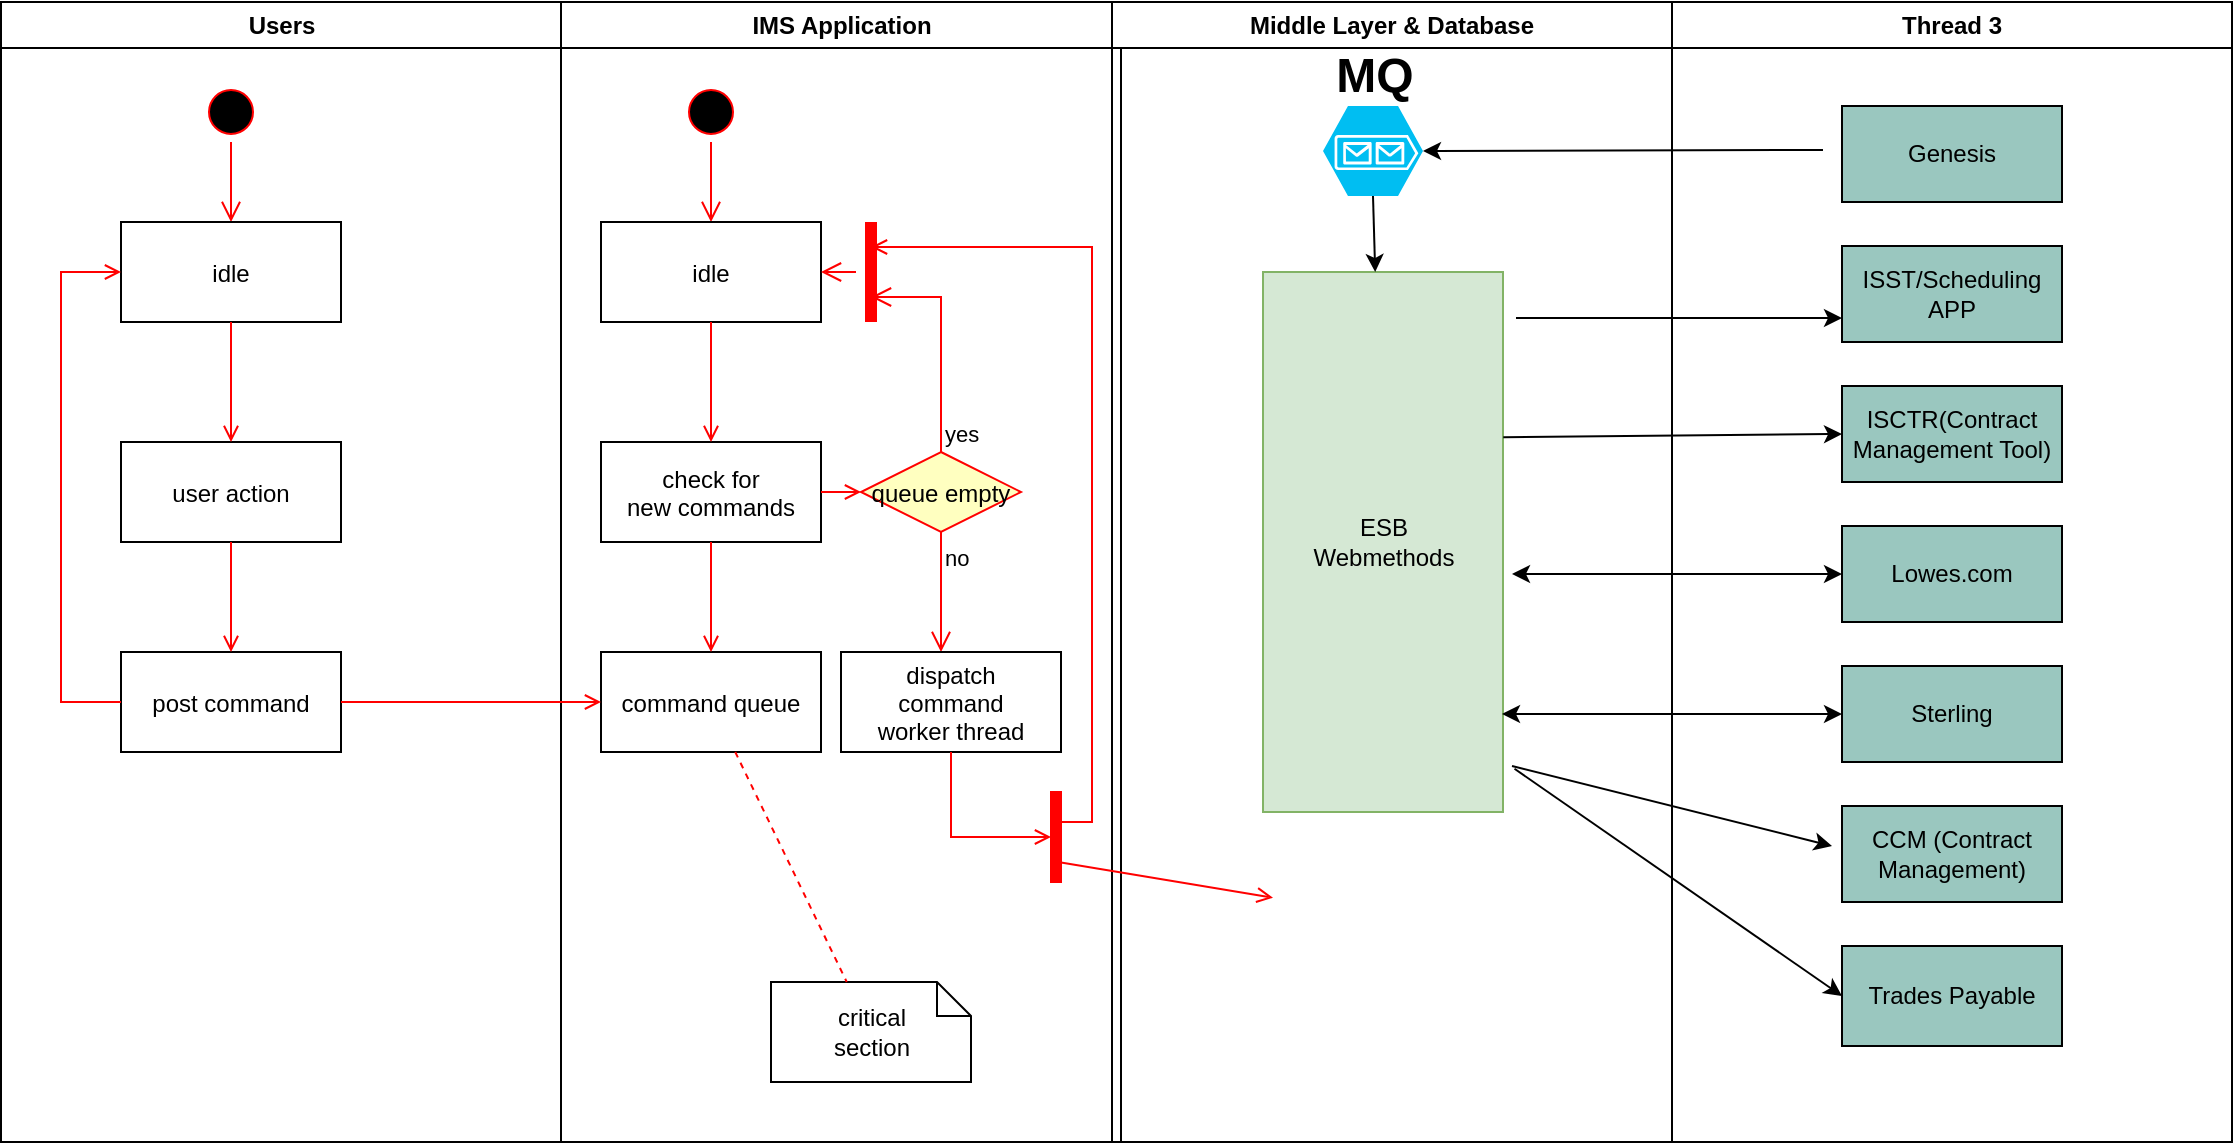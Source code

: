 <mxfile version="13.7.4" type="github"><diagram name="Page-1" id="e7e014a7-5840-1c2e-5031-d8a46d1fe8dd"><mxGraphModel dx="1014" dy="472" grid="1" gridSize="10" guides="1" tooltips="1" connect="1" arrows="1" fold="1" page="1" pageScale="1" pageWidth="1169" pageHeight="826" background="#ffffff" math="0" shadow="0"><root><mxCell id="0"/><mxCell id="1" parent="0"/><mxCell id="2" value="Users" style="swimlane;whiteSpace=wrap" parent="1" vertex="1"><mxGeometry x="164.5" y="128" width="280" height="570" as="geometry"/></mxCell><mxCell id="5" value="" style="ellipse;shape=startState;fillColor=#000000;strokeColor=#ff0000;" parent="2" vertex="1"><mxGeometry x="100" y="40" width="30" height="30" as="geometry"/></mxCell><mxCell id="6" value="" style="edgeStyle=elbowEdgeStyle;elbow=horizontal;verticalAlign=bottom;endArrow=open;endSize=8;strokeColor=#FF0000;endFill=1;rounded=0" parent="2" source="5" target="7" edge="1"><mxGeometry x="100" y="40" as="geometry"><mxPoint x="115" y="110" as="targetPoint"/></mxGeometry></mxCell><mxCell id="7" value="idle" style="" parent="2" vertex="1"><mxGeometry x="60" y="110" width="110" height="50" as="geometry"/></mxCell><mxCell id="8" value="user action" style="" parent="2" vertex="1"><mxGeometry x="60" y="220" width="110" height="50" as="geometry"/></mxCell><mxCell id="9" value="" style="endArrow=open;strokeColor=#FF0000;endFill=1;rounded=0" parent="2" source="7" target="8" edge="1"><mxGeometry relative="1" as="geometry"/></mxCell><mxCell id="10" value="post command" style="" parent="2" vertex="1"><mxGeometry x="60" y="325" width="110" height="50" as="geometry"/></mxCell><mxCell id="11" value="" style="endArrow=open;strokeColor=#FF0000;endFill=1;rounded=0" parent="2" source="8" target="10" edge="1"><mxGeometry relative="1" as="geometry"/></mxCell><mxCell id="12" value="" style="edgeStyle=elbowEdgeStyle;elbow=horizontal;strokeColor=#FF0000;endArrow=open;endFill=1;rounded=0" parent="2" source="10" target="7" edge="1"><mxGeometry width="100" height="100" relative="1" as="geometry"><mxPoint x="160" y="290" as="sourcePoint"/><mxPoint x="260" y="190" as="targetPoint"/><Array as="points"><mxPoint x="30" y="250"/></Array></mxGeometry></mxCell><mxCell id="3" value="IMS Application" style="swimlane;whiteSpace=wrap" parent="1" vertex="1"><mxGeometry x="444.5" y="128" width="280" height="570" as="geometry"/></mxCell><mxCell id="13" value="" style="ellipse;shape=startState;fillColor=#000000;strokeColor=#ff0000;" parent="3" vertex="1"><mxGeometry x="60" y="40" width="30" height="30" as="geometry"/></mxCell><mxCell id="14" value="" style="edgeStyle=elbowEdgeStyle;elbow=horizontal;verticalAlign=bottom;endArrow=open;endSize=8;strokeColor=#FF0000;endFill=1;rounded=0" parent="3" source="13" target="15" edge="1"><mxGeometry x="40" y="20" as="geometry"><mxPoint x="55" y="90" as="targetPoint"/></mxGeometry></mxCell><mxCell id="15" value="idle" style="" parent="3" vertex="1"><mxGeometry x="20" y="110" width="110" height="50" as="geometry"/></mxCell><mxCell id="16" value="check for &#10;new commands" style="" parent="3" vertex="1"><mxGeometry x="20" y="220" width="110" height="50" as="geometry"/></mxCell><mxCell id="17" value="" style="endArrow=open;strokeColor=#FF0000;endFill=1;rounded=0" parent="3" source="15" target="16" edge="1"><mxGeometry relative="1" as="geometry"/></mxCell><mxCell id="18" value="command queue" style="" parent="3" vertex="1"><mxGeometry x="20" y="325" width="110" height="50" as="geometry"/></mxCell><mxCell id="19" value="" style="endArrow=open;strokeColor=#FF0000;endFill=1;rounded=0" parent="3" source="16" target="18" edge="1"><mxGeometry relative="1" as="geometry"/></mxCell><mxCell id="21" value="queue empty" style="rhombus;fillColor=#ffffc0;strokeColor=#ff0000;" parent="3" vertex="1"><mxGeometry x="150" y="225" width="80" height="40" as="geometry"/></mxCell><mxCell id="22" value="yes" style="edgeStyle=elbowEdgeStyle;elbow=horizontal;align=left;verticalAlign=bottom;endArrow=open;endSize=8;strokeColor=#FF0000;exitX=0.5;exitY=0;endFill=1;rounded=0;entryX=0.75;entryY=0.5;entryPerimeter=0" parent="3" source="21" target="25" edge="1"><mxGeometry x="-1" relative="1" as="geometry"><mxPoint x="160" y="150" as="targetPoint"/><Array as="points"><mxPoint x="190" y="180"/></Array></mxGeometry></mxCell><mxCell id="23" value="no" style="edgeStyle=elbowEdgeStyle;elbow=horizontal;align=left;verticalAlign=top;endArrow=open;endSize=8;strokeColor=#FF0000;endFill=1;rounded=0" parent="3" source="21" target="30" edge="1"><mxGeometry x="-1" relative="1" as="geometry"><mxPoint x="190" y="305" as="targetPoint"/></mxGeometry></mxCell><mxCell id="24" value="" style="endArrow=open;strokeColor=#FF0000;endFill=1;rounded=0" parent="3" source="16" target="21" edge="1"><mxGeometry relative="1" as="geometry"/></mxCell><mxCell id="25" value="" style="shape=line;strokeWidth=6;strokeColor=#ff0000;rotation=90" parent="3" vertex="1"><mxGeometry x="130" y="127.5" width="50" height="15" as="geometry"/></mxCell><mxCell id="26" value="" style="edgeStyle=elbowEdgeStyle;elbow=horizontal;verticalAlign=bottom;endArrow=open;endSize=8;strokeColor=#FF0000;endFill=1;rounded=0" parent="3" source="25" target="15" edge="1"><mxGeometry x="130" y="90" as="geometry"><mxPoint x="230" y="140" as="targetPoint"/></mxGeometry></mxCell><mxCell id="30" value="dispatch&#10;command&#10;worker thread" style="" parent="3" vertex="1"><mxGeometry x="140" y="325" width="110" height="50" as="geometry"/></mxCell><mxCell id="31" value="critical&#10;section" style="shape=note;whiteSpace=wrap;size=17" parent="3" vertex="1"><mxGeometry x="105" y="490" width="100" height="50" as="geometry"/></mxCell><mxCell id="32" value="" style="endArrow=none;strokeColor=#FF0000;endFill=0;rounded=0;dashed=1" parent="3" source="18" target="31" edge="1"><mxGeometry relative="1" as="geometry"/></mxCell><mxCell id="34" value="" style="whiteSpace=wrap;strokeColor=#FF0000;fillColor=#FF0000" parent="3" vertex="1"><mxGeometry x="245" y="395" width="5" height="45" as="geometry"/></mxCell><mxCell id="41" value="" style="edgeStyle=elbowEdgeStyle;elbow=horizontal;entryX=0;entryY=0.5;strokeColor=#FF0000;endArrow=open;endFill=1;rounded=0" parent="3" source="30" target="34" edge="1"><mxGeometry width="100" height="100" relative="1" as="geometry"><mxPoint x="60" y="480" as="sourcePoint"/><mxPoint x="160" y="380" as="targetPoint"/><Array as="points"><mxPoint x="195" y="400"/></Array></mxGeometry></mxCell><mxCell id="20" value="" style="endArrow=open;strokeColor=#FF0000;endFill=1;rounded=0" parent="1" source="10" target="18" edge="1"><mxGeometry relative="1" as="geometry"/></mxCell><mxCell id="gpiAvfNA72XqJhwZa8Vf-42" value="Thread 3" style="swimlane;whiteSpace=wrap;startSize=23;" parent="1" vertex="1"><mxGeometry x="1000" y="128" width="280" height="570" as="geometry"/></mxCell><mxCell id="qMtXDWGUjoJp0ykt9Zwj-47" value="Genesis" style="rounded=0;whiteSpace=wrap;html=1;fillColor=#9AC7BF;" vertex="1" parent="gpiAvfNA72XqJhwZa8Vf-42"><mxGeometry x="85" y="52" width="110" height="48" as="geometry"/></mxCell><mxCell id="qMtXDWGUjoJp0ykt9Zwj-48" value="ISST/Scheduling APP" style="rounded=0;whiteSpace=wrap;html=1;fillColor=#9AC7BF;" vertex="1" parent="gpiAvfNA72XqJhwZa8Vf-42"><mxGeometry x="85" y="122" width="110" height="48" as="geometry"/></mxCell><mxCell id="qMtXDWGUjoJp0ykt9Zwj-49" value="ISCTR(Contract Management Tool)" style="rounded=0;whiteSpace=wrap;html=1;fillColor=#9AC7BF;" vertex="1" parent="gpiAvfNA72XqJhwZa8Vf-42"><mxGeometry x="85" y="192" width="110" height="48" as="geometry"/></mxCell><mxCell id="qMtXDWGUjoJp0ykt9Zwj-50" value="Lowes.com" style="rounded=0;whiteSpace=wrap;html=1;fillColor=#9AC7BF;" vertex="1" parent="gpiAvfNA72XqJhwZa8Vf-42"><mxGeometry x="85" y="262" width="110" height="48" as="geometry"/></mxCell><mxCell id="qMtXDWGUjoJp0ykt9Zwj-51" value="Sterling" style="rounded=0;whiteSpace=wrap;html=1;fillColor=#9AC7BF;" vertex="1" parent="gpiAvfNA72XqJhwZa8Vf-42"><mxGeometry x="85" y="332" width="110" height="48" as="geometry"/></mxCell><mxCell id="qMtXDWGUjoJp0ykt9Zwj-52" value="CCM (Contract Management)" style="rounded=0;whiteSpace=wrap;html=1;fillColor=#9AC7BF;" vertex="1" parent="gpiAvfNA72XqJhwZa8Vf-42"><mxGeometry x="85" y="402" width="110" height="48" as="geometry"/></mxCell><mxCell id="qMtXDWGUjoJp0ykt9Zwj-53" value="Trades Payable" style="rounded=0;whiteSpace=wrap;html=1;fillColor=#9AC7BF;" vertex="1" parent="gpiAvfNA72XqJhwZa8Vf-42"><mxGeometry x="85" y="472" width="110" height="50" as="geometry"/></mxCell><mxCell id="4" value="Middle Layer &amp; Database" style="swimlane;whiteSpace=wrap;startSize=23;" parent="gpiAvfNA72XqJhwZa8Vf-42" vertex="1"><mxGeometry x="-280" width="280" height="570" as="geometry"/></mxCell><mxCell id="35" value="" style="edgeStyle=elbowEdgeStyle;elbow=horizontal;strokeColor=#FF0000;endArrow=open;endFill=1;rounded=0;entryX=0.25;entryY=0.5;entryPerimeter=0" parent="4" target="25" edge="1"><mxGeometry width="100" height="100" relative="1" as="geometry"><mxPoint x="-30" y="410" as="sourcePoint"/><mxPoint x="-120" y="120" as="targetPoint"/><Array as="points"><mxPoint x="-10" y="135"/></Array></mxGeometry></mxCell><mxCell id="37" value="" style="edgeStyle=none;strokeColor=#FF0000;endArrow=open;endFill=1;rounded=0" parent="4" edge="1"><mxGeometry width="100" height="100" relative="1" as="geometry"><mxPoint x="-30" y="429.5" as="sourcePoint"/><mxPoint x="80.5" y="447.861" as="targetPoint"/></mxGeometry></mxCell><mxCell id="qMtXDWGUjoJp0ykt9Zwj-43" value="ESB&lt;br&gt;Webmethods" style="rounded=0;whiteSpace=wrap;html=1;fillColor=#d5e8d4;strokeColor=#82b366;" vertex="1" parent="4"><mxGeometry x="75.5" y="135" width="120" height="270" as="geometry"/></mxCell><mxCell id="qMtXDWGUjoJp0ykt9Zwj-54" value="" style="verticalLabelPosition=bottom;html=1;verticalAlign=top;align=center;strokeColor=none;fillColor=#00BEF2;shape=mxgraph.azure.storage_queue;" vertex="1" parent="4"><mxGeometry x="105.5" y="52" width="50" height="45" as="geometry"/></mxCell><mxCell id="qMtXDWGUjoJp0ykt9Zwj-57" value="" style="endArrow=classic;html=1;entryX=1;entryY=0.5;entryDx=0;entryDy=0;entryPerimeter=0;endFill=1;fillColor=#ffffff;" edge="1" parent="4" target="qMtXDWGUjoJp0ykt9Zwj-54"><mxGeometry width="50" height="50" relative="1" as="geometry"><mxPoint x="355.5" y="74" as="sourcePoint"/><mxPoint x="265.5" y="62" as="targetPoint"/></mxGeometry></mxCell><mxCell id="qMtXDWGUjoJp0ykt9Zwj-60" value="" style="endArrow=classic;html=1;fillColor=#ffffff;exitX=0.5;exitY=1;exitDx=0;exitDy=0;exitPerimeter=0;" edge="1" parent="4" source="qMtXDWGUjoJp0ykt9Zwj-54" target="qMtXDWGUjoJp0ykt9Zwj-43"><mxGeometry width="50" height="50" relative="1" as="geometry"><mxPoint x="195.5" y="302" as="sourcePoint"/><mxPoint x="245.5" y="252" as="targetPoint"/></mxGeometry></mxCell><mxCell id="qMtXDWGUjoJp0ykt9Zwj-61" value="MQ" style="text;strokeColor=none;fillColor=none;html=1;fontSize=24;fontStyle=1;verticalAlign=middle;align=center;" vertex="1" parent="4"><mxGeometry x="100.75" y="32" width="59.5" height="10" as="geometry"/></mxCell><mxCell id="qMtXDWGUjoJp0ykt9Zwj-62" value="" style="endArrow=classic;html=1;fillColor=#ffffff;entryX=0;entryY=0.75;entryDx=0;entryDy=0;" edge="1" parent="gpiAvfNA72XqJhwZa8Vf-42" target="qMtXDWGUjoJp0ykt9Zwj-48"><mxGeometry width="50" height="50" relative="1" as="geometry"><mxPoint x="-78" y="158" as="sourcePoint"/><mxPoint x="160" y="162" as="targetPoint"/></mxGeometry></mxCell><mxCell id="qMtXDWGUjoJp0ykt9Zwj-59" value="" style="endArrow=classic;html=1;fillColor=#ffffff;exitX=1.001;exitY=0.306;exitDx=0;exitDy=0;exitPerimeter=0;entryX=0;entryY=0.5;entryDx=0;entryDy=0;" edge="1" parent="gpiAvfNA72XqJhwZa8Vf-42" source="qMtXDWGUjoJp0ykt9Zwj-43" target="qMtXDWGUjoJp0ykt9Zwj-49"><mxGeometry width="50" height="50" relative="1" as="geometry"><mxPoint x="110" y="332" as="sourcePoint"/><mxPoint x="160" y="282" as="targetPoint"/></mxGeometry></mxCell><mxCell id="qMtXDWGUjoJp0ykt9Zwj-64" value="" style="endArrow=classic;startArrow=classic;html=1;fillColor=#ffffff;entryX=0;entryY=0.5;entryDx=0;entryDy=0;" edge="1" parent="gpiAvfNA72XqJhwZa8Vf-42" target="qMtXDWGUjoJp0ykt9Zwj-51"><mxGeometry width="50" height="50" relative="1" as="geometry"><mxPoint x="-85" y="356" as="sourcePoint"/><mxPoint x="85" y="356" as="targetPoint"/></mxGeometry></mxCell><mxCell id="qMtXDWGUjoJp0ykt9Zwj-65" value="" style="endArrow=classic;html=1;fillColor=#ffffff;exitX=1.048;exitY=0.92;exitDx=0;exitDy=0;exitPerimeter=0;entryX=0;entryY=0.5;entryDx=0;entryDy=0;" edge="1" parent="gpiAvfNA72XqJhwZa8Vf-42" source="qMtXDWGUjoJp0ykt9Zwj-43" target="qMtXDWGUjoJp0ykt9Zwj-53"><mxGeometry width="50" height="50" relative="1" as="geometry"><mxPoint x="110" y="332" as="sourcePoint"/><mxPoint x="160" y="282" as="targetPoint"/></mxGeometry></mxCell><mxCell id="qMtXDWGUjoJp0ykt9Zwj-63" value="" style="endArrow=classic;startArrow=classic;html=1;fillColor=#ffffff;entryX=0;entryY=0.5;entryDx=0;entryDy=0;" edge="1" parent="1" target="qMtXDWGUjoJp0ykt9Zwj-50"><mxGeometry width="50" height="50" relative="1" as="geometry"><mxPoint x="920" y="414" as="sourcePoint"/><mxPoint x="1160" y="410" as="targetPoint"/></mxGeometry></mxCell><mxCell id="qMtXDWGUjoJp0ykt9Zwj-66" value="" style="endArrow=classic;html=1;fillColor=#ffffff;" edge="1" parent="1"><mxGeometry width="50" height="50" relative="1" as="geometry"><mxPoint x="920" y="510" as="sourcePoint"/><mxPoint x="1080" y="550" as="targetPoint"/></mxGeometry></mxCell></root></mxGraphModel></diagram></mxfile>